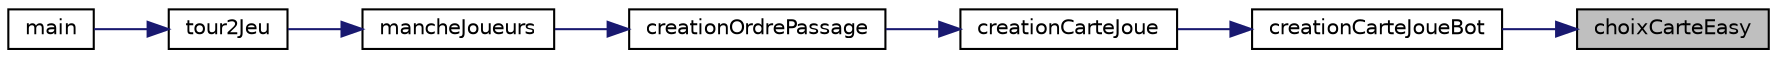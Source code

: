 digraph "choixCarteEasy"
{
 // INTERACTIVE_SVG=YES
 // LATEX_PDF_SIZE
  edge [fontname="Helvetica",fontsize="10",labelfontname="Helvetica",labelfontsize="10"];
  node [fontname="Helvetica",fontsize="10",shape=record];
  rankdir="RL";
  Node1 [label="choixCarteEasy",height=0.2,width=0.4,color="black", fillcolor="grey75", style="filled", fontcolor="black",tooltip=": Permet au bot easy de choisir une carte"];
  Node1 -> Node2 [dir="back",color="midnightblue",fontsize="10",style="solid",fontname="Helvetica"];
  Node2 [label="creationCarteJoueBot",height=0.2,width=0.4,color="black", fillcolor="white", style="filled",URL="$bots_8h.html#a3e1d65a0db2c1d0f40b988e5f4149bed",tooltip=": Choisit la carte à jouer du Bot selon la difficulté"];
  Node2 -> Node3 [dir="back",color="midnightblue",fontsize="10",style="solid",fontname="Helvetica"];
  Node3 [label="creationCarteJoue",height=0.2,width=0.4,color="black", fillcolor="white", style="filled",URL="$creation_8c.html#a6e4331abce43c1b9a445b40f7a176d60",tooltip=": Permet selon le type(bot/humain) de joueur d'attribuer une carte Jouée"];
  Node3 -> Node4 [dir="back",color="midnightblue",fontsize="10",style="solid",fontname="Helvetica"];
  Node4 [label="creationOrdrePassage",height=0.2,width=0.4,color="black", fillcolor="white", style="filled",URL="$creation_8c.html#aff378f4aefd1cab6793ed7c4e0d2b81f",tooltip=": Permet selon la création d'un tableau de joueur OrdrePassage selon sa carte jouée"];
  Node4 -> Node5 [dir="back",color="midnightblue",fontsize="10",style="solid",fontname="Helvetica"];
  Node5 [label="mancheJoueurs",height=0.2,width=0.4,color="black", fillcolor="white", style="filled",URL="$jeu_8c.html#aafc3c4b5272c83bfd800c4c647debf17",tooltip=": Lance une manche de 10 tours tant que personne atteint le seuil de tête de boeuf"];
  Node5 -> Node6 [dir="back",color="midnightblue",fontsize="10",style="solid",fontname="Helvetica"];
  Node6 [label="tour2Jeu",height=0.2,width=0.4,color="black", fillcolor="white", style="filled",URL="$jeu_8c.html#af93d3121afa95f7a3e7d318fa364f568",tooltip=": Lance le jeu et fait une boucle tant que le jeu n'est pas fini"];
  Node6 -> Node7 [dir="back",color="midnightblue",fontsize="10",style="solid",fontname="Helvetica"];
  Node7 [label="main",height=0.2,width=0.4,color="black", fillcolor="white", style="filled",URL="$main_8c.html#ac4c0f8a8146b128f1b8f920e3a9c3b1e",tooltip=" "];
}

